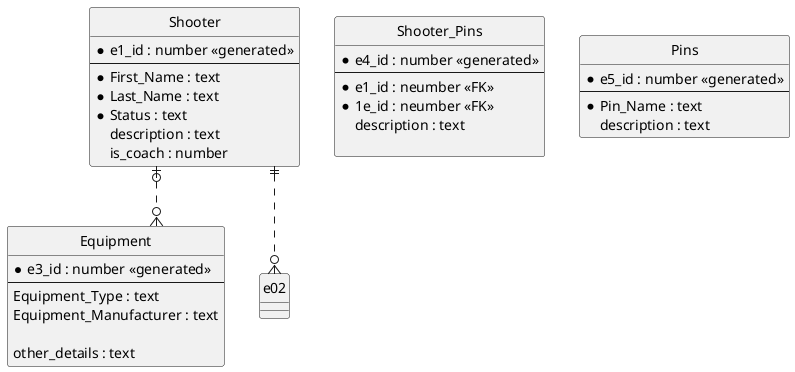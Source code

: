 @startuml DB_Diagram

' hide the spot
hide circle

' avoid problems with angled crows feet
skinparam linetype ortho

entity "Shooter" as e01 {
  *e1_id : number <<generated>>
  --
  *First_Name : text
  *Last_Name : text
  *Status : text
  description : text
  is_coach : number
}

entity "Shooter_Pins" as e04 {
  *e4_id : number <<generated>>
  --
  *e1_id : neumber <<FK>>
  *1e_id : neumber <<FK>>
  description : text
  
}

entity "Pins" as e05 {
  *e5_id : number <<generated>>
  --
  *Pin_Name : text
  description : text
}


entity "Equipment" as e03 {
  *e3_id : number <<generated>>
  --
  Equipment_Type : text
  Equipment_Manufacturer : text

  other_details : text
}

e01 ||..o{ e02
e01 |o..o{ e03

@enduml